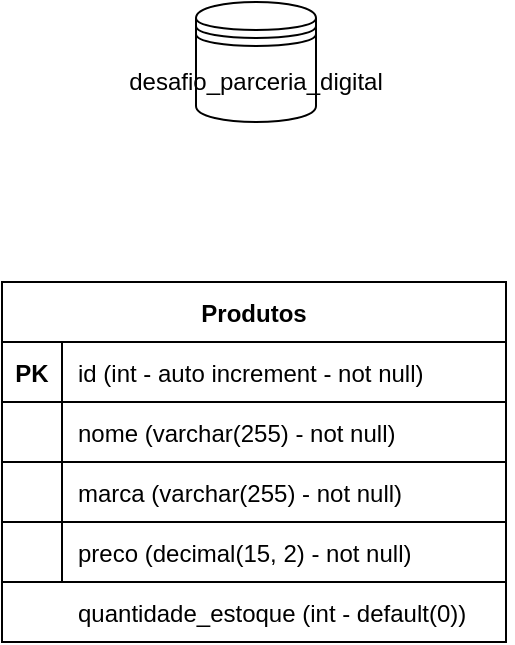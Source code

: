 <mxfile version="14.8.5" type="github">
  <diagram id="OjX7OGXNQCsDIuZp0Mso" name="Page-1">
    <mxGraphModel dx="813" dy="443" grid="1" gridSize="10" guides="1" tooltips="1" connect="1" arrows="1" fold="1" page="1" pageScale="1" pageWidth="850" pageHeight="1100" math="0" shadow="0">
      <root>
        <mxCell id="0" />
        <mxCell id="1" parent="0" />
        <mxCell id="6zze8KN9016CIVqn-qtB-1" value="desafio_parceria_digital" style="shape=datastore;whiteSpace=wrap;html=1;" vertex="1" parent="1">
          <mxGeometry x="395" y="90" width="60" height="60" as="geometry" />
        </mxCell>
        <mxCell id="6zze8KN9016CIVqn-qtB-2" value="Produtos" style="shape=table;startSize=30;container=1;collapsible=1;childLayout=tableLayout;fixedRows=1;rowLines=0;fontStyle=1;align=center;resizeLast=1;" vertex="1" parent="1">
          <mxGeometry x="298" y="230" width="252" height="180" as="geometry" />
        </mxCell>
        <mxCell id="6zze8KN9016CIVqn-qtB-3" value="" style="shape=partialRectangle;collapsible=0;dropTarget=0;pointerEvents=0;fillColor=none;top=0;left=0;bottom=1;right=0;points=[[0,0.5],[1,0.5]];portConstraint=eastwest;" vertex="1" parent="6zze8KN9016CIVqn-qtB-2">
          <mxGeometry y="30" width="252" height="30" as="geometry" />
        </mxCell>
        <mxCell id="6zze8KN9016CIVqn-qtB-4" value="PK" style="shape=partialRectangle;connectable=0;fillColor=none;top=0;left=0;bottom=0;right=0;fontStyle=1;overflow=hidden;" vertex="1" parent="6zze8KN9016CIVqn-qtB-3">
          <mxGeometry width="30" height="30" as="geometry" />
        </mxCell>
        <mxCell id="6zze8KN9016CIVqn-qtB-5" value="id (int - auto increment - not null)" style="shape=partialRectangle;connectable=0;fillColor=none;top=0;left=0;bottom=0;right=0;align=left;spacingLeft=6;fontStyle=0;overflow=hidden;" vertex="1" parent="6zze8KN9016CIVqn-qtB-3">
          <mxGeometry x="30" width="222" height="30" as="geometry" />
        </mxCell>
        <mxCell id="6zze8KN9016CIVqn-qtB-6" value="" style="shape=partialRectangle;collapsible=0;dropTarget=0;pointerEvents=0;fillColor=none;top=0;left=0;bottom=0;right=0;points=[[0,0.5],[1,0.5]];portConstraint=eastwest;" vertex="1" parent="6zze8KN9016CIVqn-qtB-2">
          <mxGeometry y="60" width="252" height="30" as="geometry" />
        </mxCell>
        <mxCell id="6zze8KN9016CIVqn-qtB-7" value="" style="shape=partialRectangle;connectable=0;fillColor=none;top=0;left=0;bottom=0;right=0;editable=1;overflow=hidden;" vertex="1" parent="6zze8KN9016CIVqn-qtB-6">
          <mxGeometry width="30" height="30" as="geometry" />
        </mxCell>
        <mxCell id="6zze8KN9016CIVqn-qtB-8" value="nome (varchar(255) - not null)" style="shape=partialRectangle;connectable=0;top=0;left=0;bottom=0;right=0;align=left;spacingLeft=6;overflow=hidden;labelBorderColor=none;shadow=0;fillColor=none;" vertex="1" parent="6zze8KN9016CIVqn-qtB-6">
          <mxGeometry x="30" width="222" height="30" as="geometry" />
        </mxCell>
        <mxCell id="6zze8KN9016CIVqn-qtB-9" value="" style="shape=partialRectangle;collapsible=0;dropTarget=0;pointerEvents=0;fillColor=none;top=0;left=0;bottom=0;right=0;points=[[0,0.5],[1,0.5]];portConstraint=eastwest;" vertex="1" parent="6zze8KN9016CIVqn-qtB-2">
          <mxGeometry y="90" width="252" height="30" as="geometry" />
        </mxCell>
        <mxCell id="6zze8KN9016CIVqn-qtB-10" value="" style="shape=partialRectangle;connectable=0;fillColor=none;top=0;left=0;bottom=0;right=0;editable=1;overflow=hidden;" vertex="1" parent="6zze8KN9016CIVqn-qtB-9">
          <mxGeometry width="30" height="30" as="geometry" />
        </mxCell>
        <mxCell id="6zze8KN9016CIVqn-qtB-11" value="marca (varchar(255) - not null)" style="shape=partialRectangle;connectable=0;fillColor=none;top=0;left=0;bottom=0;right=0;align=left;spacingLeft=6;overflow=hidden;" vertex="1" parent="6zze8KN9016CIVqn-qtB-9">
          <mxGeometry x="30" width="222" height="30" as="geometry" />
        </mxCell>
        <mxCell id="6zze8KN9016CIVqn-qtB-12" value="" style="shape=partialRectangle;collapsible=0;dropTarget=0;pointerEvents=0;fillColor=none;top=0;left=0;bottom=0;right=0;points=[[0,0.5],[1,0.5]];portConstraint=eastwest;" vertex="1" parent="6zze8KN9016CIVqn-qtB-2">
          <mxGeometry y="120" width="252" height="30" as="geometry" />
        </mxCell>
        <mxCell id="6zze8KN9016CIVqn-qtB-13" value="" style="shape=partialRectangle;connectable=0;fillColor=none;top=0;left=0;bottom=0;right=0;editable=1;overflow=hidden;" vertex="1" parent="6zze8KN9016CIVqn-qtB-12">
          <mxGeometry width="30" height="30" as="geometry" />
        </mxCell>
        <mxCell id="6zze8KN9016CIVqn-qtB-14" value="preco (decimal(15, 2) - not null)" style="shape=partialRectangle;connectable=0;fillColor=none;top=0;left=0;bottom=0;right=0;align=left;spacingLeft=6;overflow=hidden;" vertex="1" parent="6zze8KN9016CIVqn-qtB-12">
          <mxGeometry x="30" width="222" height="30" as="geometry" />
        </mxCell>
        <mxCell id="6zze8KN9016CIVqn-qtB-15" value="quantidade_estoque (int - default(0))" style="shape=partialRectangle;connectable=0;fillColor=none;top=0;left=0;bottom=0;right=0;align=left;spacingLeft=6;overflow=hidden;" vertex="1" parent="1">
          <mxGeometry x="328" y="380" width="225" height="30" as="geometry" />
        </mxCell>
        <mxCell id="6zze8KN9016CIVqn-qtB-38" value="" style="line;strokeWidth=1;rotatable=0;dashed=0;labelPosition=right;align=left;verticalAlign=middle;spacingTop=0;spacingLeft=6;points=[];portConstraint=eastwest;shadow=0;fillColor=#2a2a2a;" vertex="1" parent="1">
          <mxGeometry x="298" y="310" width="252" height="20" as="geometry" />
        </mxCell>
        <mxCell id="6zze8KN9016CIVqn-qtB-39" value="" style="line;strokeWidth=1;rotatable=0;dashed=0;labelPosition=right;align=left;verticalAlign=middle;spacingTop=0;spacingLeft=6;points=[];portConstraint=eastwest;shadow=0;fillColor=#2a2a2a;" vertex="1" parent="1">
          <mxGeometry x="298" y="340" width="252" height="20" as="geometry" />
        </mxCell>
        <mxCell id="6zze8KN9016CIVqn-qtB-40" value="" style="line;strokeWidth=1;rotatable=0;dashed=0;labelPosition=right;align=left;verticalAlign=middle;spacingTop=0;spacingLeft=6;points=[];portConstraint=eastwest;shadow=0;fillColor=#2a2a2a;" vertex="1" parent="1">
          <mxGeometry x="298" y="370" width="252" height="20" as="geometry" />
        </mxCell>
      </root>
    </mxGraphModel>
  </diagram>
</mxfile>
